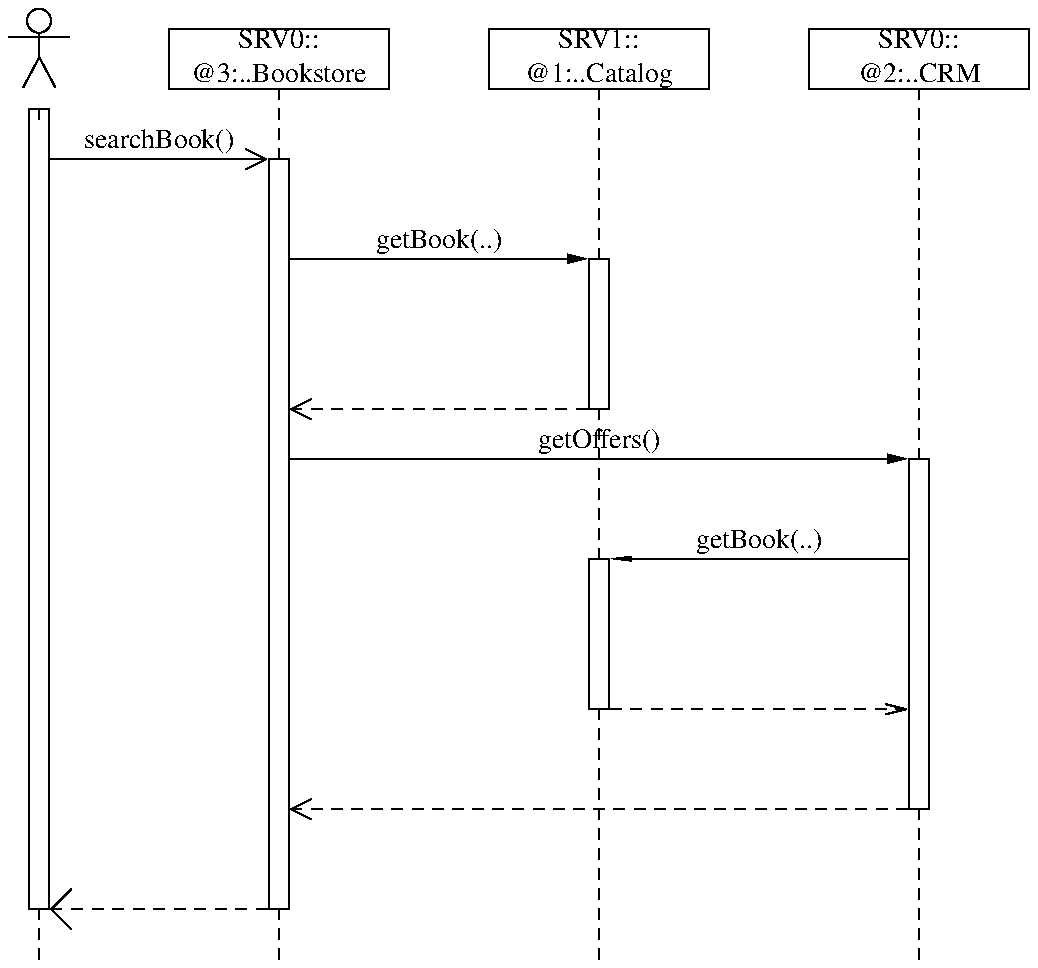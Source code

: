 .PS
#/usr/bin/pic2plot -Tps
#
# Pic macros for drawing UML sequence diagrams
#
# (C) Copyright 2004-2005 Diomidis Spinellis.
#
# Permission to use, copy, and distribute this software and its
# documentation for any purpose and without fee is hereby granted,
# provided that the above copyright notice appear in all copies and that
# both that copyright notice and this permission notice appear in
# supporting documentation.
#
# THIS SOFTWARE IS PROVIDED ``AS IS'' AND WITHOUT ANY EXPRESS OR IMPLIED
# WARRANTIES, INCLUDING, WITHOUT LIMITATION, THE IMPLIED WARRANTIES OF
# MERCHANTIBILITY AND FITNESS FOR A PARTICULAR PURPOSE.
#
# $Id: sequence.pic,v 1.10 2005/10/19 18:36:08 dds Exp $
#


# Default parameters (can be redefined)

# Spacing between messages
spacing = 0.25;
# Active box width
awid = .1;
# Box height
boxht = 0.3;
# Commend folding
corner_fold=awid
# Comment distance
define comment_default_move {up 0.25 right 0.25};
# Comment height
comment_default_ht=0.5;
# Comment width
comment_default_wid=1;


# Create a new object(name,label1,label2)
define object {
	$1: box $2 $3; move;
	# Could also underline text with \mk\ul\ul\ul...\rt
	#{
	#	line from $1.w + (.1, -.07) to $1.e + (-.1, -.07);
	#}
	move to $1.e;
	move right;
	# Active is the level of activations of the object
	# 0 : inactive : draw thin line swimlane
	# 1 : active : draw thick swimlane
	# > 1: nested : draw nested swimlane
	active_$1 = 0;
	lifestart_$1 = $1.s.y;
}

# Create a new external actor(name,label)
define actor {
	$1: [
		XSEQC: circle rad 0.06;
		XSEQL: line from XSEQC.s down .12;
		line from XSEQL.start - (.15,.02) to XSEQL.start + (.15,-.02);
		XSEQL1: line from XSEQL.end left .08 down .15;
		XSEQL2: line from XSEQL.end right .08 down .15;
		line at XSEQC.n invis "" "" "" $2;
	]
	move to $1.e;
	move right;
	active_$1 = 0;
	lifestart_$1 = $1.s.y - .05;
}

# Create a new placeholder object(name)
define placeholder_object {
	$1: box invisible;
	move;
	move to $1.e;
	move right;
	active_$1 = 0;
	lifestart_$1 = $1.s.y;
}

define pobject {
	placeholder_object($1);
}

define extend_lifeline {
	if (active_$1 > 0) then {
                # draw the left edges of the boxes
		move to ($1.x - awid/2, Here.y);
		for level = 1 to active_$1 do {
			line from (Here.x, lifestart_$1) to Here;
			move right awid/2
		}

                # draw the right edge of the innermost box
		move right awid/2;
		line from (Here.x, lifestart_$1) to Here;
	} else {
		line from ($1.x, lifestart_$1) to ($1.x, Here.y) dashed;
	}
	lifestart_$1 = Here.y;
}

# complete(name)
# Complete the lifeline of the object with the given name
define complete {
	extend_lifeline($1)
	if (active_$1) then {
		# draw bottom of all active boxes
		line right ((active_$1 + 1) * awid/2) from ($1.x - awid/2, Here.y);
	}
}

# Draw a message(from_object,to_object,label)
define message {
	down;
	move spacing;
	# Adjust so that lines and arrows do not fall into the
	# active box.  Should be .5, but the arrow heads tend to
	# overshoot.
	if ($1.x <= $2.x) then {
		off_from = awid * .6;
		off_to = -awid * .6;
	} else {
		off_from = -awid * .6;
		off_to = awid * .6;
	}

        # add half a box width for each level of nesting
        if (active_$1 > 1) then {
                off_from = off_from + (active_$1 - 1) * awid/2;
        }

        # add half a box width for each level of nesting
        if (active_$2 > 1) then {
                off_to = off_to + (active_$2 - 1) * awid/2;
        }

	if ($1.x == $2.x) then {
		arrow from ($1.x + off_from, Here.y) right then down .25 then left $3 ljust " " " " " " ;
	} else {
		arrow from ($1.x + off_from, Here.y) to ($2.x + off_to, Here.y) $3 " ";
	}
}

# Display a lifeline constraint(object,label)
define lifeline_constraint {
        off_from = awid;
        # add half a box width for each level of nesting
        if (active_$1 > 1) then {
                off_from = off_from + (active_$1 - 1) * awid/2;
        }

	box at ($1.x + off_from, Here.y) invis $2 ljust " " ;
}

define lconstraint {
	lifeline_constraint($1,$2);
}

# Display an object constraint(label)
# for the last object drawn
define object_constraint {
	{ box invis with .s at last box .nw $1 ljust; }
}

define oconstraint {
	object_constraint($1);
}

# Draw a creation message(from_object,to_object,object_label)
define create_message {
	down;
	move spacing;
	if ($1.x <= $2.x) then {
		off_from = awid * .6;
		off_to = -boxwid * .51;
	} else {
		off_from = -awid * .6;
		off_to = boxwid * .51;
	}

        # add half a box width for each level of nesting
        if (active_$1 > 1) then {
                off_from = off_from + (active_$1 - 1) * awid/2;
        }

	# See comment in destroy_message
	XSEQA: arrow from ($1.x + off_from, Here.y) to ($2.x + off_to, Here.y) "�create�" " ";
	if ($1.x <= $2.x) then {
		{ XSEQB: box $3 with .w at XSEQA.end; }
	} else {
		{ XSEQB: box $3 with .e at XSEQA.end; }
	}
	{
		line from XSEQB.w + (.1, -.07) to XSEQB.e + (-.1, -.07);
	}
	lifestart_$2 = XSEQB.s.y;
	move (spacing + boxht) / 2;
}

define cmessage {
	create_message($1,$2,$3);
}

# Draw an X for a given object
define drawx {
	{
	line from($1.x - awid, lifestart_$1 - awid) to ($1.x + awid, lifestart_$1 + awid);
	line from($1.x - awid, lifestart_$1 + awid) to ($1.x + awid, lifestart_$1 - awid);
	}
}

# Draw a destroy message(from_object,to_object)
define destroy_message {
	down;
	move spacing;
	# The troff code is \(Fo \(Fc
	# The groff code is also \[Fo] \[Fc]
	# The pic2plot code is \Fo \Fc
	# See http://www.delorie.com/gnu/docs/plotutils/plotutils_71.html
	# To stay compatible with all we have to hardcode the characters
	message($1,$2,"�destroy�");
	complete($2);
	drawx($2);
}

define dmessage {
	destroy_message($1,$2);
}

# An object deletes itself: delete(object)
define delete {
	complete($1);
	lifestart_$1 = lifestart_$1 - awid;
	drawx($1);
}

# Draw a message return(from_object,to_object,label)
define return_message {
	down;
	move spacing;
	# See comment in message
	if ($1.x <= $2.x) then {
		off_from = awid * .6;
		off_to = -awid * .6;
	} else {
		off_from = -awid * .6;
		off_to = awid * .6;
	}

        # add half a box width for each level of nesting
        if (active_$1 > 1) then {
                off_from = off_from + (active_$1 - 1) * awid/2;
        }

        # add half a box width for each level of nesting
        if (active_$2 > 1) then {
                off_to = off_to + (active_$2 - 1) * awid/2;
        }

	arrow from  ($1.x + off_from, Here.y) to ($2.x + off_to, Here.y) dashed $3 " ";
}

define rmessage {
	return_message($1,$2,$3);
}

# Object becomes active
# Can be nested to show recursion
define active {
	extend_lifeline($1);
	# draw top of new active box
	line right awid from ($1.x + (active_$1 - 1) * awid/2, Here.y);
	active_$1 = active_$1 + 1;
}

# Object becomes inactive
# Can be nested to show recursion
define inactive {
	extend_lifeline($1);
	active_$1 = active_$1 - 1;
	# draw bottom of innermost active box
	line right awid from ($1.x + (active_$1 - 1) * awid/2, Here.y);
}

# Time step
# Useful at the beginning and the end
# to show object states
define step {
	down;
	move spacing;
}

# Switch to asynchronous messages
define async {
	arrowhead = 0;
	arrowwid = arrowwid * 2;
}

# Switch to synchronous messages
define sync {
	arrowhead = 1;
	arrowwid = arrowwid / 2;
}

# same as lifeline_constraint, but Text and empty string are exchanged.
define lconstraint_below{
        off_from = awid;
        # add half a box width for each level of nesting
        if (active_$1 > 1) then {
                off_from = off_from + (active_$1 - 1) * awid/2;
        }

	box at ($1.x + off_from, Here.y) invis "" $2 ljust;
}

# begin_frame(left_object,name,label_text);
define begin_frame {
	# The lifeline will be cut here
	extend_lifeline($1);
	# draw the frame-label
	$2: box $3 invis with .n at ($1.x, Here.y);
	d = $2.e.y - $2.se.y;
	line from $2.ne to $2.e then down d left d then to $2.sw;
	# continue the lifeline below the frame-label
	move to $2.s;
	lifestart_$1 = Here.y;
}

# end_frame(right_object,name);
define end_frame {
	# dummy-box for the lower right corner:
	box invis "" with .s at ($1.x, Here.y);
	# draw the frame
	frame_wid = last box.se.x - $2.nw.x
	frame_ht = - last box.se.y + $2.nw.y
	box with .nw at $2.nw wid frame_wid ht frame_ht;
	# restore Here.y
	move to last box.s;
}

# comment(object,[name],[line_movement], [box_size] text);
define comment {
	old_y = Here.y
	# draw the first connecting line, at which's end the box wil be positioned
	move to ($1.x, Here.y)
	if "$3" == "" then {
		line comment_default_move() dashed;
	} else {
		line $3 dashed;
	}

	# draw the box, use comment_default_xx if no explicit
	# size is given together with the text in parameter 4
	old_boxht=boxht;
	old_boxwid=boxwid;
	boxht=comment_default_ht;
	boxwid=comment_default_wid;
	if "$2" == "" then {
		box invis $4;
	} else {
		$2: box invis $4;
	}
	boxht=old_boxht;
	boxwid=old_boxwid;

	# draw the frame of the comment
	line from       last box.nw \
		to          last box.ne - (corner_fold, 0) \
		then to last box.ne - (0, corner_fold) \
		then to last box.se \
		then to last box.sw \
		then to last box.nw ;
	line from       last box.ne - (corner_fold, 0) \
		to          last box.ne - (corner_fold, corner_fold) \
		then to last box.ne - (0, corner_fold) ;

	# restore Here.y
	move to ($1.x, old_y)
}

# connect_to_comment(object,name);
define connect_to_comment {
	old_y = Here.y
	# start at the object
	move to ($1.x, Here.y)
	# find the best connection-point of the comment to use as line-end
	if $1.x < $2.w.x then {
		line to $2.w dashed;
	} else {
		if $1.x > $2.e.x then {
			line to $2.e dashed;
		} else {
			if Here.y < $2.s.y then {
				line to $2.s dashed;
			} else {
				if Here.y > $2.n.y then {
					line to $2.n dashed;
				}
			}
		}
	}
	# restore Here.y
	move to ($1.x, old_y)
}

boxwid = 1.1;
movewid = 0.5;
actor(O0,"");
object(O4,"SRV0::","@3:..Bookstore");
object(O1,"SRV1::","@1:..Catalog");
object(O3,"SRV0::","@2:..CRM");
step()
active(O0);
async();
message(O0,O4, "searchBook()");
active(O4);
step();
sync();
message(O4,O1, "getBook(..)");
active(O1);
step();
step();
async();
rmessage(O1,O4, "");
inactive(O1);
sync();
message(O4,O3, "getOffers()");
active(O3);
step();
sync();
message(O3,O1, "getBook(..)");
active(O1);
step();
step();
async();
rmessage(O1,O3, "");
inactive(O1);
step();
async();
rmessage(O3,O4, "");
inactive(O3);
step();
async();
rmessage(O4,O0, "");
inactive(O4);
inactive(O0);
step();
complete(O0);
complete(O1);
complete(O3);
complete(O4);
complete(O0);
.PE
